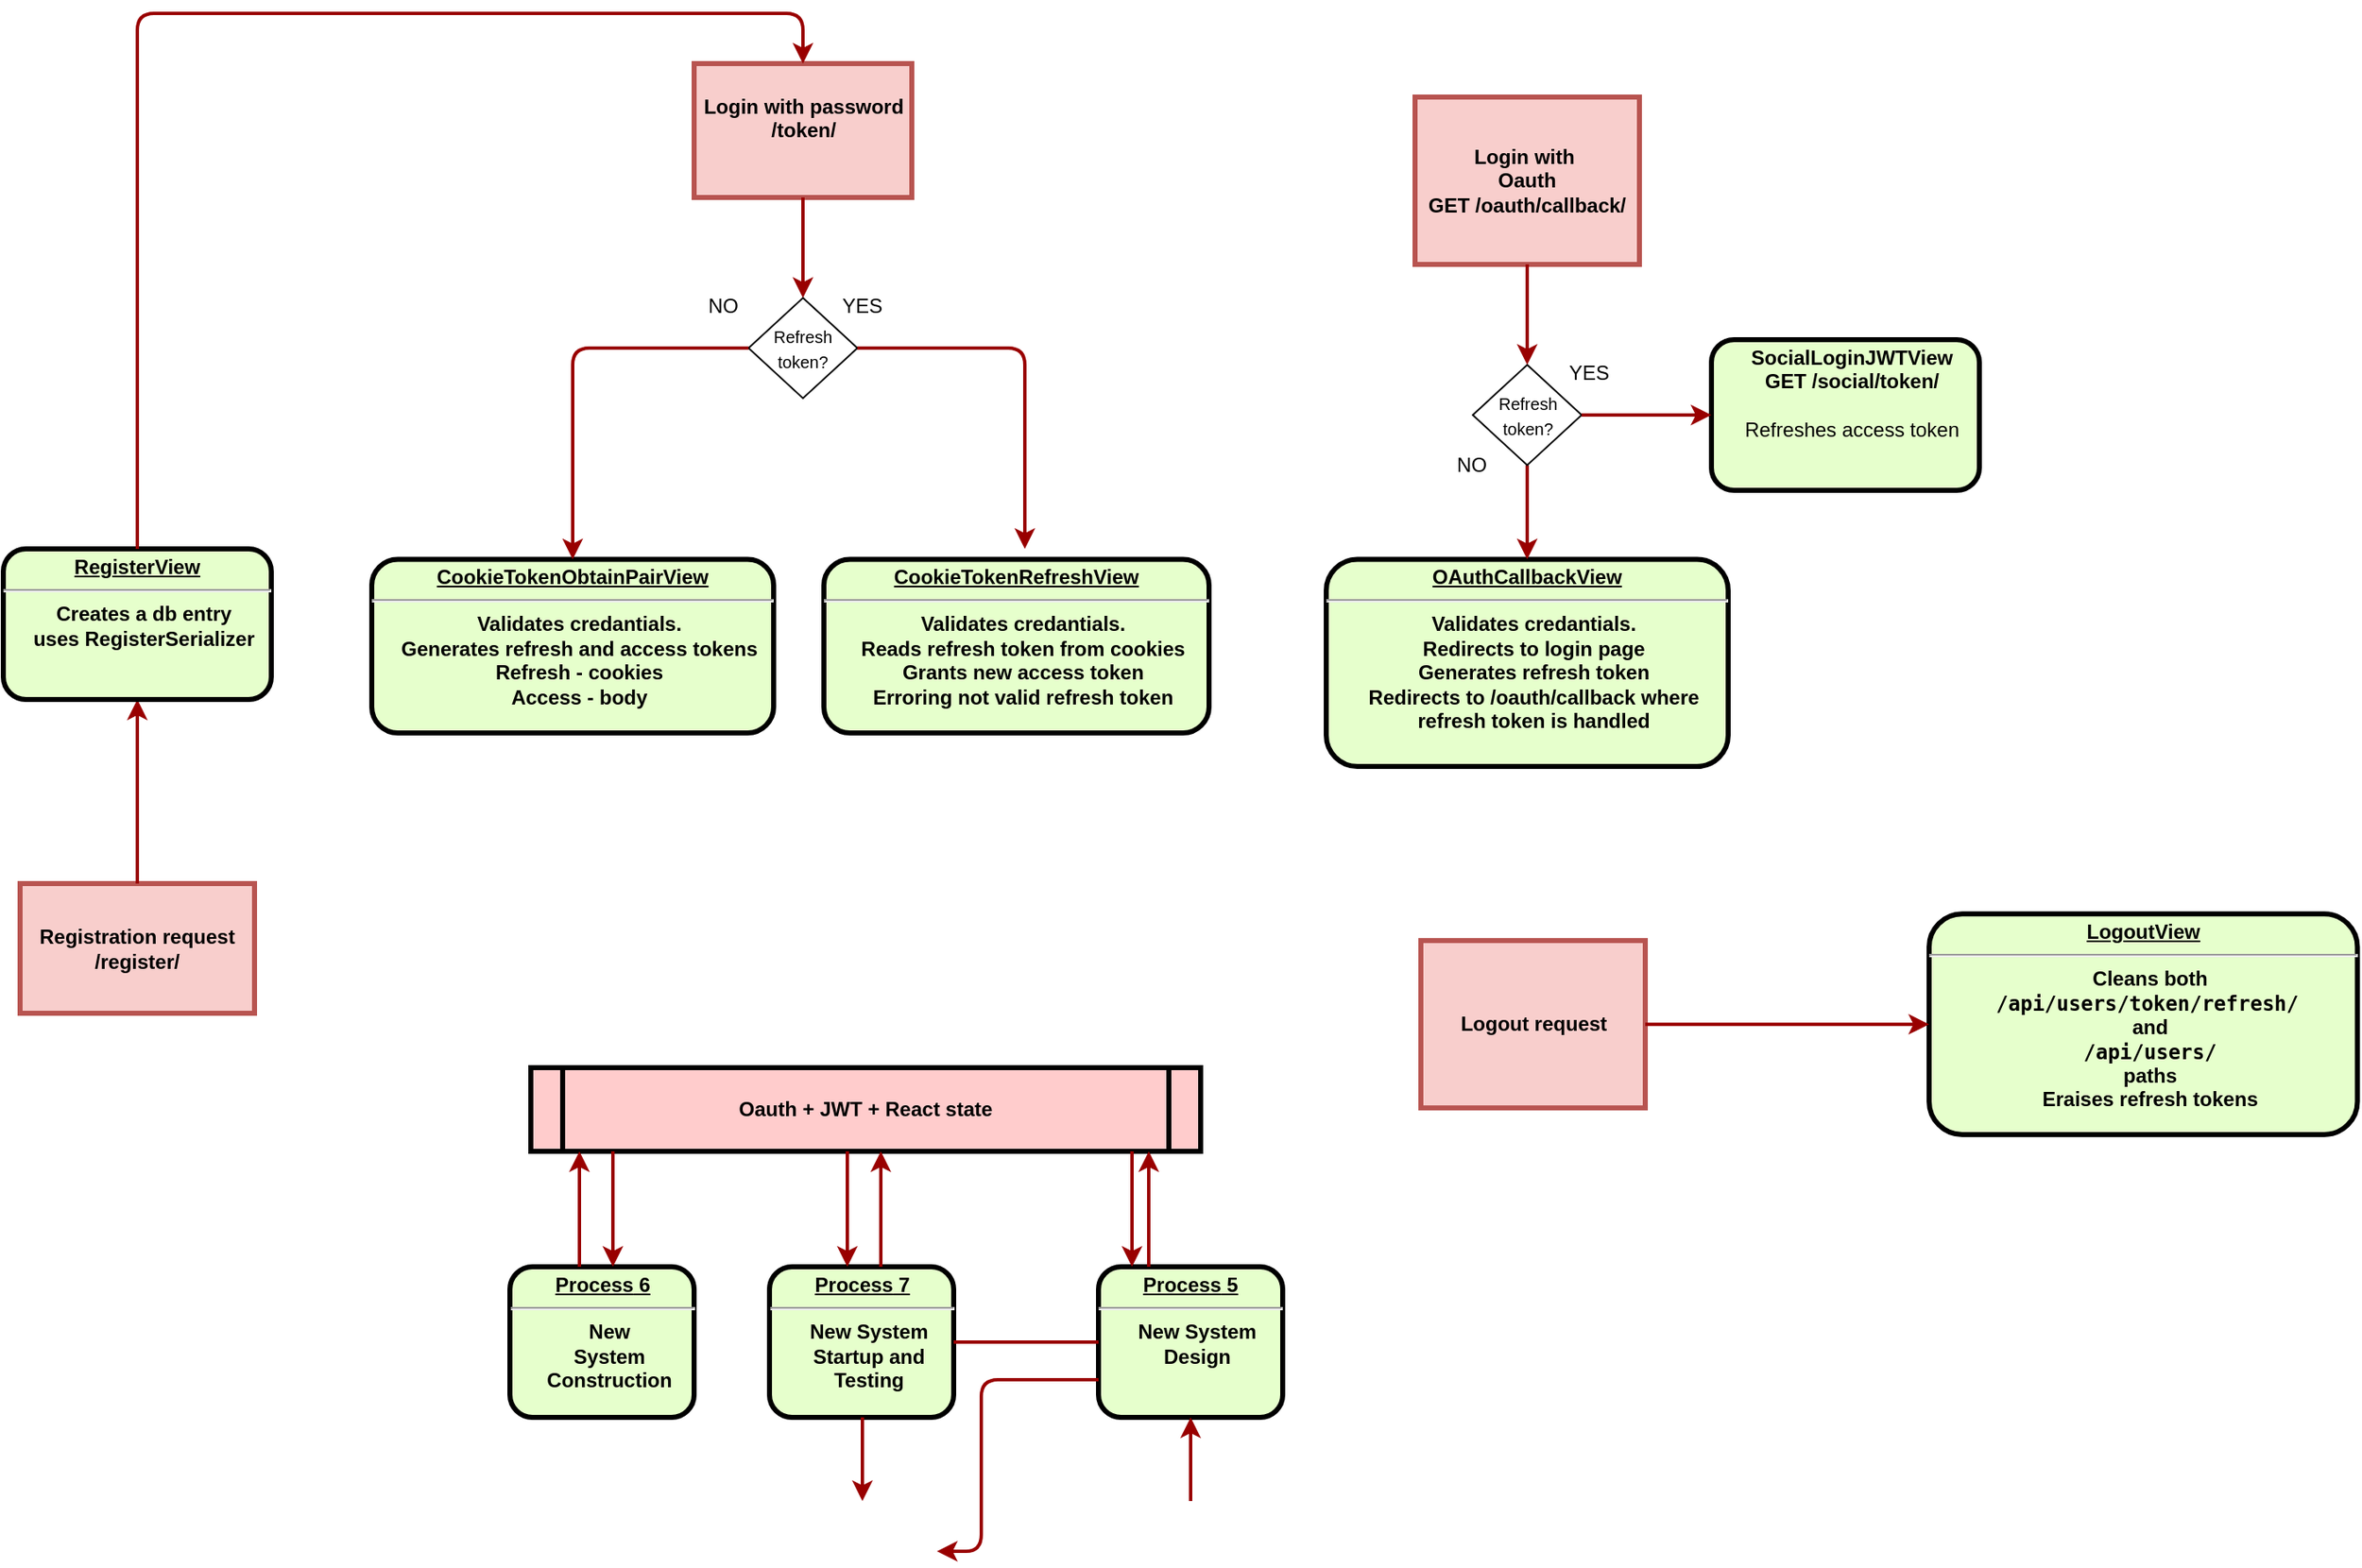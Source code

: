 <mxfile version="26.0.16">
  <diagram name="Page-1" id="c7558073-3199-34d8-9f00-42111426c3f3">
    <mxGraphModel dx="1956" dy="2353" grid="1" gridSize="10" guides="1" tooltips="1" connect="1" arrows="1" fold="1" page="1" pageScale="1" pageWidth="826" pageHeight="1169" background="none" math="0" shadow="0">
      <root>
        <mxCell id="0" />
        <mxCell id="1" parent="0" />
        <mxCell id="4" value="Registration request&#xa;/register/" style="whiteSpace=wrap;align=center;verticalAlign=middle;fontStyle=1;strokeWidth=3;fillColor=#f8cecc;strokeColor=#b85450;" parent="1" vertex="1">
          <mxGeometry x="30" y="340" width="140" height="77.5" as="geometry" />
        </mxCell>
        <mxCell id="5" value="Oauth + JWT + React state" style="shape=process;whiteSpace=wrap;align=center;verticalAlign=middle;size=0.048;fontStyle=1;strokeWidth=3;fillColor=#FFCCCC" parent="1" vertex="1">
          <mxGeometry x="335.0" y="450" width="400" height="50" as="geometry" />
        </mxCell>
        <mxCell id="9" value="&lt;p style=&quot;margin: 0px; margin-top: 4px; text-align: center; text-decoration: underline;&quot;&gt;&lt;strong&gt;&lt;strong&gt;Process&lt;/strong&gt; 5&lt;br /&gt;&lt;/strong&gt;&lt;/p&gt;&lt;hr /&gt;&lt;p style=&quot;margin: 0px; margin-left: 8px;&quot;&gt;New System&lt;/p&gt;&lt;p style=&quot;margin: 0px; margin-left: 8px;&quot;&gt;Design&lt;/p&gt;" style="verticalAlign=middle;align=center;overflow=fill;fontSize=12;fontFamily=Helvetica;html=1;rounded=1;fontStyle=1;strokeWidth=3;fillColor=#E6FFCC" parent="1" vertex="1">
          <mxGeometry x="674" y="569" width="110" height="90" as="geometry" />
        </mxCell>
        <mxCell id="10" value="&lt;p style=&quot;margin: 0px; margin-top: 4px; text-align: center; text-decoration: underline;&quot;&gt;&lt;strong&gt;&lt;strong&gt;Process&lt;/strong&gt; 6&lt;br /&gt;&lt;/strong&gt;&lt;/p&gt;&lt;hr /&gt;&lt;p style=&quot;margin: 0px; margin-left: 8px;&quot;&gt;New&lt;/p&gt;&lt;p style=&quot;margin: 0px; margin-left: 8px;&quot;&gt;System&lt;/p&gt;&lt;p style=&quot;margin: 0px; margin-left: 8px;&quot;&gt;Construction&lt;/p&gt;" style="verticalAlign=middle;align=center;overflow=fill;fontSize=12;fontFamily=Helvetica;html=1;rounded=1;fontStyle=1;strokeWidth=3;fillColor=#E6FFCC" parent="1" vertex="1">
          <mxGeometry x="322.5" y="569" width="110" height="90" as="geometry" />
        </mxCell>
        <mxCell id="37" value="" style="edgeStyle=none;noEdgeStyle=1;strokeColor=#990000;strokeWidth=2;entryX=0.5;entryY=1;entryDx=0;entryDy=0;" parent="1" source="4" target="SPtekru375LrGas9JwLo-97" edge="1">
          <mxGeometry width="100" height="100" relative="1" as="geometry">
            <mxPoint x="280" y="120" as="sourcePoint" />
            <mxPoint x="236" y="211" as="targetPoint" />
          </mxGeometry>
        </mxCell>
        <mxCell id="11" value="&lt;p style=&quot;margin: 0px; margin-top: 4px; text-align: center; text-decoration: underline;&quot;&gt;&lt;strong&gt;&lt;strong&gt;Process&lt;/strong&gt; 7&lt;br /&gt;&lt;/strong&gt;&lt;/p&gt;&lt;hr /&gt;&lt;p style=&quot;margin: 0px; margin-left: 8px;&quot;&gt;New System&lt;/p&gt;&lt;p style=&quot;margin: 0px; margin-left: 8px;&quot;&gt;Startup and&lt;/p&gt;&lt;p style=&quot;margin: 0px; margin-left: 8px;&quot;&gt;Testing&lt;/p&gt;" style="verticalAlign=middle;align=center;overflow=fill;fontSize=12;fontFamily=Helvetica;html=1;rounded=1;fontStyle=1;strokeWidth=3;fillColor=#E6FFCC" parent="1" vertex="1">
          <mxGeometry x="477.5" y="569" width="110" height="90" as="geometry" />
        </mxCell>
        <mxCell id="51" value="" style="endArrow=none;noEdgeStyle=1;strokeColor=#990000;strokeWidth=2" parent="1" source="9" target="11" edge="1">
          <mxGeometry relative="1" as="geometry">
            <mxPoint x="339.008" y="540" as="sourcePoint" />
            <mxPoint x="534.328" y="709" as="targetPoint" />
          </mxGeometry>
        </mxCell>
        <mxCell id="76" value="" style="edgeStyle=elbowEdgeStyle;elbow=horizontal;strokeColor=#990000;strokeWidth=2" parent="1" source="9" target="5" edge="1">
          <mxGeometry width="100" height="100" relative="1" as="geometry">
            <mxPoint x="554" y="639" as="sourcePoint" />
            <mxPoint x="654" y="539" as="targetPoint" />
            <Array as="points">
              <mxPoint x="704" y="529" />
            </Array>
          </mxGeometry>
        </mxCell>
        <mxCell id="77" value="" style="edgeStyle=elbowEdgeStyle;elbow=horizontal;strokeColor=#990000;strokeWidth=2" parent="1" source="5" target="9" edge="1">
          <mxGeometry width="100" height="100" relative="1" as="geometry">
            <mxPoint x="534" y="649" as="sourcePoint" />
            <mxPoint x="634" y="549" as="targetPoint" />
            <Array as="points">
              <mxPoint x="694" y="539" />
            </Array>
          </mxGeometry>
        </mxCell>
        <mxCell id="78" value="" style="edgeStyle=elbowEdgeStyle;elbow=horizontal;strokeColor=#990000;strokeWidth=2" parent="1" target="9" edge="1">
          <mxGeometry width="100" height="100" relative="1" as="geometry">
            <mxPoint x="729" y="709" as="sourcePoint" />
            <mxPoint x="664" y="659" as="targetPoint" />
          </mxGeometry>
        </mxCell>
        <mxCell id="81" value="" style="edgeStyle=elbowEdgeStyle;elbow=horizontal;exitX=0;exitY=0.75;strokeColor=#990000;strokeWidth=2" parent="1" source="9" edge="1">
          <mxGeometry width="100" height="100" relative="1" as="geometry">
            <mxPoint x="554" y="789" as="sourcePoint" />
            <mxPoint x="577.5" y="739" as="targetPoint" />
            <Array as="points">
              <mxPoint x="604" y="689" />
            </Array>
          </mxGeometry>
        </mxCell>
        <mxCell id="83" value="" style="edgeStyle=elbowEdgeStyle;elbow=horizontal;strokeColor=#990000;strokeWidth=2" parent="1" source="11" edge="1">
          <mxGeometry width="100" height="100" relative="1" as="geometry">
            <mxPoint x="334" y="719.0" as="sourcePoint" />
            <mxPoint x="533" y="709" as="targetPoint" />
          </mxGeometry>
        </mxCell>
        <mxCell id="88" value="" style="edgeStyle=elbowEdgeStyle;elbow=horizontal;strokeColor=#990000;strokeWidth=2" parent="1" source="5" target="11" edge="1">
          <mxGeometry width="100" height="100" relative="1" as="geometry">
            <mxPoint x="184" y="559" as="sourcePoint" />
            <mxPoint x="284" y="459" as="targetPoint" />
            <Array as="points">
              <mxPoint x="524" y="529" />
            </Array>
          </mxGeometry>
        </mxCell>
        <mxCell id="89" value="" style="edgeStyle=elbowEdgeStyle;elbow=horizontal;strokeColor=#990000;strokeWidth=2" parent="1" source="11" target="5" edge="1">
          <mxGeometry width="100" height="100" relative="1" as="geometry">
            <mxPoint x="194.0" y="569" as="sourcePoint" />
            <mxPoint x="294.0" y="469" as="targetPoint" />
            <Array as="points">
              <mxPoint x="544" y="529" />
            </Array>
          </mxGeometry>
        </mxCell>
        <mxCell id="92" value="" style="edgeStyle=elbowEdgeStyle;elbow=horizontal;strokeColor=#990000;strokeWidth=2" parent="1" source="5" target="10" edge="1">
          <mxGeometry width="100" height="100" relative="1" as="geometry">
            <mxPoint x="164.0" y="559" as="sourcePoint" />
            <mxPoint x="264.0" y="459" as="targetPoint" />
            <Array as="points">
              <mxPoint x="384" y="529" />
            </Array>
          </mxGeometry>
        </mxCell>
        <mxCell id="93" value="" style="edgeStyle=elbowEdgeStyle;elbow=horizontal;strokeColor=#990000;strokeWidth=2" parent="1" source="10" target="5" edge="1">
          <mxGeometry width="100" height="100" relative="1" as="geometry">
            <mxPoint x="174" y="569" as="sourcePoint" />
            <mxPoint x="274" y="469" as="targetPoint" />
            <Array as="points">
              <mxPoint x="364" y="529" />
            </Array>
          </mxGeometry>
        </mxCell>
        <mxCell id="SPtekru375LrGas9JwLo-97" value="&lt;p style=&quot;margin: 0px; margin-top: 4px; text-align: center; text-decoration: underline;&quot;&gt;RegisterView&lt;strong&gt;&lt;/strong&gt;&lt;/p&gt;&lt;hr&gt;&lt;p style=&quot;margin: 0px; margin-left: 8px;&quot;&gt;Creates a db entry&lt;br&gt;uses RegisterSerializer&lt;/p&gt;&lt;p style=&quot;margin: 0px; margin-left: 8px;&quot;&gt;&lt;br&gt;&lt;/p&gt;" style="verticalAlign=middle;align=center;overflow=fill;fontSize=12;fontFamily=Helvetica;html=1;rounded=1;fontStyle=1;strokeWidth=3;fillColor=#E6FFCC" vertex="1" parent="1">
          <mxGeometry x="20" y="140" width="160" height="90" as="geometry" />
        </mxCell>
        <mxCell id="SPtekru375LrGas9JwLo-102" value="Login with password&#xa;/token/&#xa;" style="whiteSpace=wrap;align=center;verticalAlign=middle;fontStyle=1;strokeWidth=3;fillColor=#f8cecc;strokeColor=#b85450;" vertex="1" parent="1">
          <mxGeometry x="432.5" y="-150" width="130" height="80" as="geometry" />
        </mxCell>
        <mxCell id="SPtekru375LrGas9JwLo-103" value="Login with &#xa;Oauth&#xa;GET /oauth/callback/" style="whiteSpace=wrap;align=center;verticalAlign=middle;fontStyle=1;strokeWidth=3;fillColor=#f8cecc;strokeColor=#b85450;" vertex="1" parent="1">
          <mxGeometry x="863" y="-130" width="134" height="100" as="geometry" />
        </mxCell>
        <mxCell id="SPtekru375LrGas9JwLo-104" value="&lt;p style=&quot;margin: 0px; margin-top: 4px; text-align: center; text-decoration: underline;&quot;&gt;CookieTokenRefreshView&lt;strong&gt;&lt;/strong&gt;&lt;/p&gt;&lt;hr&gt;&lt;p style=&quot;margin: 0px; margin-left: 8px;&quot;&gt;Validates credantials.&lt;br&gt;Reads refresh token from cookies&lt;/p&gt;&lt;p style=&quot;margin: 0px; margin-left: 8px;&quot;&gt;Grants new access token&lt;/p&gt;&lt;p style=&quot;margin: 0px; margin-left: 8px;&quot;&gt;Erroring not valid refresh token&lt;/p&gt;&lt;p style=&quot;margin: 0px; margin-left: 8px;&quot;&gt;&lt;br&gt;&lt;/p&gt;" style="verticalAlign=middle;align=center;overflow=fill;fontSize=12;fontFamily=Helvetica;html=1;rounded=1;fontStyle=1;strokeWidth=3;fillColor=#E6FFCC" vertex="1" parent="1">
          <mxGeometry x="510" y="146.25" width="230" height="103.75" as="geometry" />
        </mxCell>
        <mxCell id="SPtekru375LrGas9JwLo-106" value="&lt;p style=&quot;margin: 0px; margin-top: 4px; text-align: center; text-decoration: underline;&quot;&gt;OAuthCallbackView&lt;/p&gt;&lt;hr&gt;&lt;p style=&quot;margin: 0px; margin-left: 8px;&quot;&gt;Validates credantials.&lt;/p&gt;&lt;p style=&quot;margin: 0px; margin-left: 8px;&quot;&gt;Redirects to login page&lt;br&gt;Generates refresh token&lt;/p&gt;&lt;p style=&quot;margin: 0px; margin-left: 8px;&quot;&gt;Redirects to&amp;nbsp;/oauth/callback where&lt;br&gt;refresh token is handled&lt;/p&gt;&lt;p style=&quot;margin: 0px; margin-left: 8px;&quot;&gt;&lt;br&gt;&lt;/p&gt;&lt;p style=&quot;margin: 0px; margin-left: 8px;&quot;&gt;&lt;br&gt;&lt;/p&gt;" style="verticalAlign=middle;align=center;overflow=fill;fontSize=12;fontFamily=Helvetica;html=1;rounded=1;fontStyle=1;strokeWidth=3;fillColor=#E6FFCC" vertex="1" parent="1">
          <mxGeometry x="810" y="146.25" width="240" height="123.75" as="geometry" />
        </mxCell>
        <mxCell id="SPtekru375LrGas9JwLo-107" value="" style="edgeStyle=none;noEdgeStyle=1;strokeColor=#990000;strokeWidth=2;entryX=0.5;entryY=0;entryDx=0;entryDy=0;exitX=0.5;exitY=1;exitDx=0;exitDy=0;" edge="1" parent="1" source="SPtekru375LrGas9JwLo-108" target="SPtekru375LrGas9JwLo-106">
          <mxGeometry width="100" height="100" relative="1" as="geometry">
            <mxPoint x="942.5" y="90" as="sourcePoint" />
            <mxPoint x="612.5" y="156" as="targetPoint" />
          </mxGeometry>
        </mxCell>
        <mxCell id="SPtekru375LrGas9JwLo-108" value="&lt;font style=&quot;font-size: 10px;&quot;&gt;Refresh token?&lt;/font&gt;" style="rhombus;whiteSpace=wrap;html=1;" vertex="1" parent="1">
          <mxGeometry x="897.5" y="30" width="65" height="60" as="geometry" />
        </mxCell>
        <mxCell id="SPtekru375LrGas9JwLo-109" value="" style="edgeStyle=none;noEdgeStyle=1;strokeColor=#990000;strokeWidth=2;entryX=0.5;entryY=0;entryDx=0;entryDy=0;exitX=0.5;exitY=1;exitDx=0;exitDy=0;" edge="1" parent="1" source="SPtekru375LrGas9JwLo-103" target="SPtekru375LrGas9JwLo-108">
          <mxGeometry width="100" height="100" relative="1" as="geometry">
            <mxPoint x="1002.5" y="-20" as="sourcePoint" />
            <mxPoint x="940.5" y="156" as="targetPoint" />
          </mxGeometry>
        </mxCell>
        <mxCell id="SPtekru375LrGas9JwLo-110" value="NO" style="text;html=1;align=center;verticalAlign=middle;whiteSpace=wrap;rounded=0;" vertex="1" parent="1">
          <mxGeometry x="866.5" y="75" width="60" height="30" as="geometry" />
        </mxCell>
        <mxCell id="SPtekru375LrGas9JwLo-111" value="&lt;p style=&quot;margin: 0px; margin-top: 4px; text-align: center; text-decoration: underline;&quot;&gt;&lt;/p&gt;&lt;p style=&quot;margin: 0px; margin-left: 8px;&quot;&gt;&lt;span style=&quot;background-color: transparent; color: light-dark(rgb(0, 0, 0), rgb(255, 255, 255));&quot;&gt;SocialLoginJWTView&lt;/span&gt;&lt;/p&gt;&lt;p style=&quot;margin: 0px; margin-left: 8px;&quot;&gt;GET /social/token/&lt;/p&gt;&lt;p style=&quot;margin: 0px; margin-left: 8px;&quot;&gt;&lt;br&gt;&lt;/p&gt;&lt;p style=&quot;margin: 0px; margin-left: 8px;&quot;&gt;&lt;span style=&quot;font-weight: normal;&quot;&gt;Refreshes access token&lt;/span&gt;&lt;/p&gt;&lt;p style=&quot;margin: 0px; margin-left: 8px;&quot;&gt;&lt;br&gt;&lt;/p&gt;" style="verticalAlign=middle;align=center;overflow=fill;fontSize=12;fontFamily=Helvetica;html=1;rounded=1;fontStyle=1;strokeWidth=3;fillColor=#E6FFCC" vertex="1" parent="1">
          <mxGeometry x="1040" y="15" width="160" height="90" as="geometry" />
        </mxCell>
        <mxCell id="SPtekru375LrGas9JwLo-113" value="" style="edgeStyle=none;noEdgeStyle=1;strokeColor=#990000;strokeWidth=2;entryX=0;entryY=0.5;entryDx=0;entryDy=0;exitX=1;exitY=0.5;exitDx=0;exitDy=0;" edge="1" parent="1" source="SPtekru375LrGas9JwLo-108" target="SPtekru375LrGas9JwLo-111">
          <mxGeometry width="100" height="100" relative="1" as="geometry">
            <mxPoint x="940.5" y="-20" as="sourcePoint" />
            <mxPoint x="940.5" y="40" as="targetPoint" />
          </mxGeometry>
        </mxCell>
        <mxCell id="SPtekru375LrGas9JwLo-114" value="YES" style="text;html=1;align=center;verticalAlign=middle;whiteSpace=wrap;rounded=0;" vertex="1" parent="1">
          <mxGeometry x="937" y="20" width="60" height="30" as="geometry" />
        </mxCell>
        <mxCell id="SPtekru375LrGas9JwLo-115" value="&lt;span style=&quot;font-size: 10px;&quot;&gt;Refresh token?&lt;/span&gt;" style="rhombus;whiteSpace=wrap;html=1;" vertex="1" parent="1">
          <mxGeometry x="465" y="-10" width="65" height="60" as="geometry" />
        </mxCell>
        <mxCell id="SPtekru375LrGas9JwLo-119" value="" style="edgeStyle=elbowEdgeStyle;elbow=horizontal;exitX=0.5;exitY=0;strokeColor=#990000;strokeWidth=2;exitDx=0;exitDy=0;entryX=0.5;entryY=0;entryDx=0;entryDy=0;" edge="1" parent="1" source="SPtekru375LrGas9JwLo-97" target="SPtekru375LrGas9JwLo-102">
          <mxGeometry width="100" height="100" relative="1" as="geometry">
            <mxPoint x="250" y="-60" as="sourcePoint" />
            <mxPoint x="153.5" y="42" as="targetPoint" />
            <Array as="points">
              <mxPoint x="220" y="-180" />
            </Array>
          </mxGeometry>
        </mxCell>
        <mxCell id="SPtekru375LrGas9JwLo-121" value="NO" style="text;html=1;align=center;verticalAlign=middle;whiteSpace=wrap;rounded=0;" vertex="1" parent="1">
          <mxGeometry x="420" y="-20" width="60" height="30" as="geometry" />
        </mxCell>
        <mxCell id="SPtekru375LrGas9JwLo-124" value="" style="edgeStyle=none;noEdgeStyle=1;strokeColor=#990000;strokeWidth=2;entryX=0.5;entryY=0;entryDx=0;entryDy=0;exitX=0.5;exitY=1;exitDx=0;exitDy=0;" edge="1" parent="1" source="SPtekru375LrGas9JwLo-102" target="SPtekru375LrGas9JwLo-115">
          <mxGeometry width="100" height="100" relative="1" as="geometry">
            <mxPoint x="377" as="sourcePoint" />
            <mxPoint x="377" y="60" as="targetPoint" />
          </mxGeometry>
        </mxCell>
        <mxCell id="SPtekru375LrGas9JwLo-125" value="&lt;p style=&quot;margin: 0px; margin-top: 4px; text-align: center; text-decoration: underline;&quot;&gt;CookieTokenObtainPairView&lt;strong&gt;&lt;/strong&gt;&lt;/p&gt;&lt;hr&gt;&lt;p style=&quot;margin: 0px; margin-left: 8px;&quot;&gt;Validates credantials.&lt;br&gt;Generates refresh and access tokens&lt;/p&gt;&lt;p style=&quot;margin: 0px; margin-left: 8px;&quot;&gt;Refresh - cookies&lt;br&gt;Access - body&lt;/p&gt;&lt;p style=&quot;margin: 0px; margin-left: 8px;&quot;&gt;&lt;br&gt;&lt;/p&gt;&lt;p style=&quot;margin: 0px; margin-left: 8px;&quot;&gt;&lt;br&gt;&lt;/p&gt;" style="verticalAlign=middle;align=center;overflow=fill;fontSize=12;fontFamily=Helvetica;html=1;rounded=1;fontStyle=1;strokeWidth=3;fillColor=#E6FFCC" vertex="1" parent="1">
          <mxGeometry x="240" y="146.25" width="240" height="103.75" as="geometry" />
        </mxCell>
        <mxCell id="SPtekru375LrGas9JwLo-126" value="YES" style="text;html=1;align=center;verticalAlign=middle;whiteSpace=wrap;rounded=0;" vertex="1" parent="1">
          <mxGeometry x="502.5" y="-20" width="60" height="30" as="geometry" />
        </mxCell>
        <mxCell id="SPtekru375LrGas9JwLo-127" value="" style="edgeStyle=elbowEdgeStyle;elbow=horizontal;exitX=0;exitY=0.5;strokeColor=#990000;strokeWidth=2;exitDx=0;exitDy=0;entryX=0.5;entryY=0;entryDx=0;entryDy=0;" edge="1" parent="1" source="SPtekru375LrGas9JwLo-115" target="SPtekru375LrGas9JwLo-125">
          <mxGeometry width="100" height="100" relative="1" as="geometry">
            <mxPoint x="110" y="150" as="sourcePoint" />
            <mxPoint x="508" y="-130" as="targetPoint" />
            <Array as="points">
              <mxPoint x="360" y="50" />
            </Array>
          </mxGeometry>
        </mxCell>
        <mxCell id="SPtekru375LrGas9JwLo-128" value="" style="edgeStyle=elbowEdgeStyle;elbow=horizontal;exitX=1;exitY=0.5;strokeColor=#990000;strokeWidth=2;exitDx=0;exitDy=0;" edge="1" parent="1" source="SPtekru375LrGas9JwLo-115">
          <mxGeometry width="100" height="100" relative="1" as="geometry">
            <mxPoint x="475" y="30" as="sourcePoint" />
            <mxPoint x="630" y="140" as="targetPoint" />
            <Array as="points">
              <mxPoint x="630" y="90" />
            </Array>
          </mxGeometry>
        </mxCell>
        <mxCell id="SPtekru375LrGas9JwLo-129" value="Logout request" style="whiteSpace=wrap;align=center;verticalAlign=middle;fontStyle=1;strokeWidth=3;fillColor=#f8cecc;strokeColor=#b85450;" vertex="1" parent="1">
          <mxGeometry x="866.5" y="374.07" width="134" height="100" as="geometry" />
        </mxCell>
        <mxCell id="SPtekru375LrGas9JwLo-130" value="&lt;p style=&quot;margin: 0px; margin-top: 4px; text-align: center; text-decoration: underline;&quot;&gt;LogoutView&lt;/p&gt;&lt;hr&gt;&lt;p style=&quot;margin: 0px; margin-left: 8px;&quot;&gt;Cleans&amp;nbsp;&lt;span style=&quot;background-color: transparent; color: light-dark(rgb(0, 0, 0), rgb(255, 255, 255));&quot;&gt;both &lt;br&gt;&lt;/span&gt;&lt;code style=&quot;background-color: transparent; color: light-dark(rgb(0, 0, 0), rgb(255, 255, 255));&quot; data-end=&quot;2818&quot; data-start=&quot;2791&quot;&gt;/api/users/token/refresh/&lt;/code&gt;&lt;span style=&quot;background-color: transparent; color: light-dark(rgb(0, 0, 0), rgb(255, 255, 255));&quot;&gt;&amp;nbsp;&lt;/span&gt;&lt;/p&gt;&lt;p style=&quot;margin: 0px; margin-left: 8px;&quot;&gt;&lt;span style=&quot;background-color: transparent; color: light-dark(rgb(0, 0, 0), rgb(255, 255, 255));&quot;&gt;and &lt;br&gt;&lt;/span&gt;&lt;code style=&quot;background-color: transparent; color: light-dark(rgb(0, 0, 0), rgb(255, 255, 255));&quot; data-end=&quot;2836&quot; data-start=&quot;2823&quot;&gt;/api/users/&lt;/code&gt;&lt;span style=&quot;background-color: transparent; color: light-dark(rgb(0, 0, 0), rgb(255, 255, 255));&quot;&gt; &lt;br&gt;paths&lt;br&gt;Eraises refresh tokens&lt;/span&gt;&lt;/p&gt;&lt;p style=&quot;margin: 0px; margin-left: 8px;&quot;&gt;&lt;br&gt;&lt;/p&gt;&lt;p style=&quot;margin: 0px; margin-left: 8px;&quot;&gt;&lt;br&gt;&lt;/p&gt;" style="verticalAlign=middle;align=center;overflow=fill;fontSize=12;fontFamily=Helvetica;html=1;rounded=1;fontStyle=1;strokeWidth=3;fillColor=#E6FFCC" vertex="1" parent="1">
          <mxGeometry x="1170" y="358.13" width="255.75" height="131.87" as="geometry" />
        </mxCell>
        <mxCell id="SPtekru375LrGas9JwLo-132" value="" style="edgeStyle=none;noEdgeStyle=1;strokeColor=#990000;strokeWidth=2;entryX=0;entryY=0.5;entryDx=0;entryDy=0;exitX=1;exitY=0.5;exitDx=0;exitDy=0;" edge="1" parent="1" source="SPtekru375LrGas9JwLo-129" target="SPtekru375LrGas9JwLo-130">
          <mxGeometry width="100" height="100" relative="1" as="geometry">
            <mxPoint x="997" y="390" as="sourcePoint" />
            <mxPoint x="1074" y="390" as="targetPoint" />
          </mxGeometry>
        </mxCell>
      </root>
    </mxGraphModel>
  </diagram>
</mxfile>
